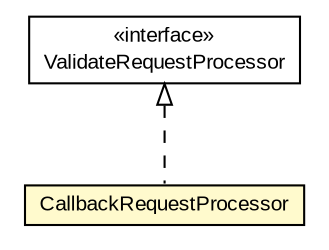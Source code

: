 #!/usr/local/bin/dot
#
# Class diagram 
# Generated by UMLGraph version R5_6-24-gf6e263 (http://www.umlgraph.org/)
#

digraph G {
	edge [fontname="arial",fontsize=10,labelfontname="arial",labelfontsize=10];
	node [fontname="arial",fontsize=10,shape=plaintext];
	nodesep=0.25;
	ranksep=0.5;
	// net.trajano.openidconnect.jaspic.internal.ValidateRequestProcessor
	c2973 [label=<<table title="net.trajano.openidconnect.jaspic.internal.ValidateRequestProcessor" border="0" cellborder="1" cellspacing="0" cellpadding="2" port="p" href="../ValidateRequestProcessor.html">
		<tr><td><table border="0" cellspacing="0" cellpadding="1">
<tr><td align="center" balign="center"> &#171;interface&#187; </td></tr>
<tr><td align="center" balign="center"> ValidateRequestProcessor </td></tr>
		</table></td></tr>
		</table>>, URL="../ValidateRequestProcessor.html", fontname="arial", fontcolor="black", fontsize=10.0];
	// net.trajano.openidconnect.jaspic.internal.processors.CallbackRequestProcessor
	c2990 [label=<<table title="net.trajano.openidconnect.jaspic.internal.processors.CallbackRequestProcessor" border="0" cellborder="1" cellspacing="0" cellpadding="2" port="p" bgcolor="lemonChiffon" href="./CallbackRequestProcessor.html">
		<tr><td><table border="0" cellspacing="0" cellpadding="1">
<tr><td align="center" balign="center"> CallbackRequestProcessor </td></tr>
		</table></td></tr>
		</table>>, URL="./CallbackRequestProcessor.html", fontname="arial", fontcolor="black", fontsize=10.0];
	//net.trajano.openidconnect.jaspic.internal.processors.CallbackRequestProcessor implements net.trajano.openidconnect.jaspic.internal.ValidateRequestProcessor
	c2973:p -> c2990:p [dir=back,arrowtail=empty,style=dashed];
}

